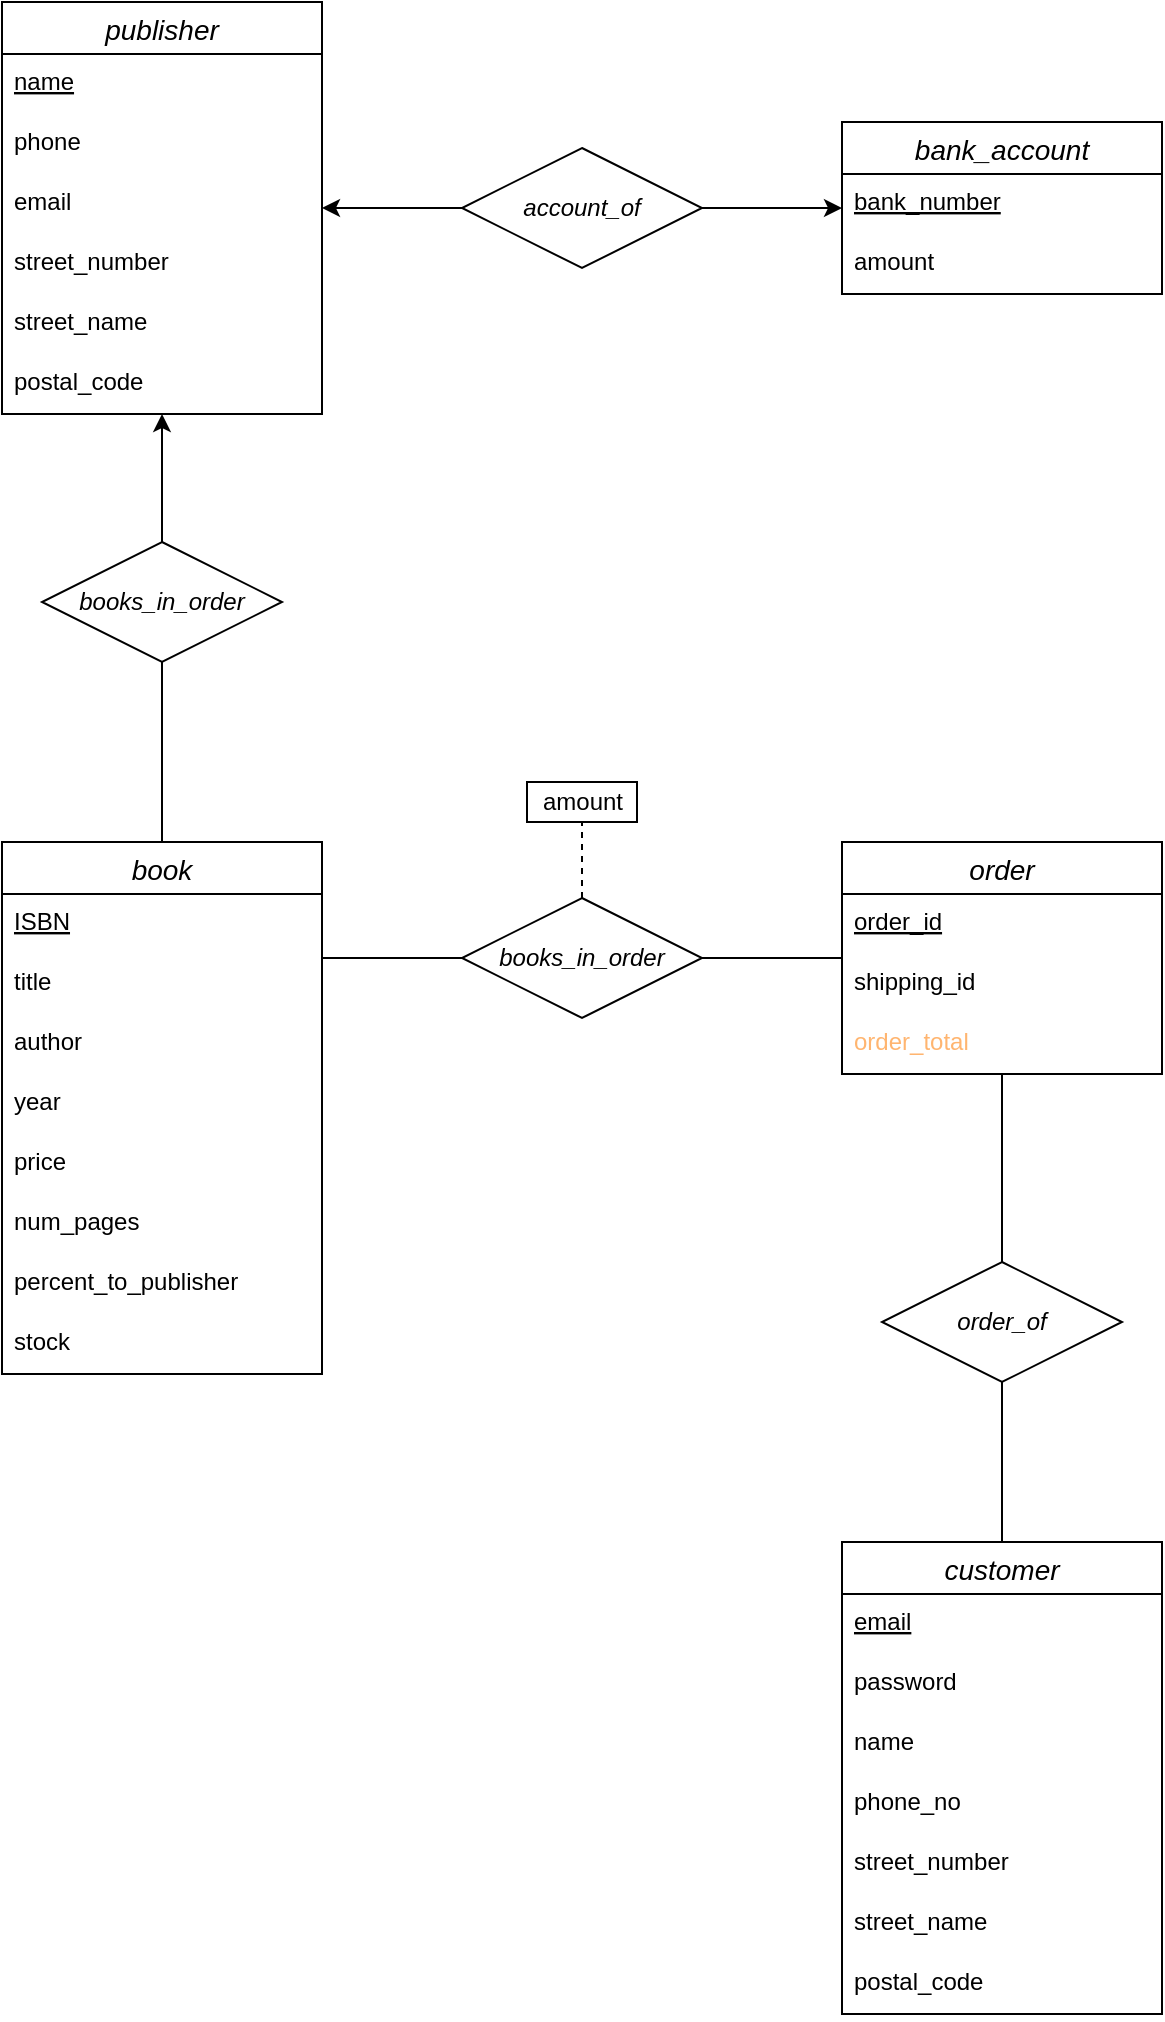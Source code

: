 <mxfile version="15.7.3" type="device"><diagram id="ESgIVMW0PQuFcQKDPHyf" name="Page-1"><mxGraphModel dx="798" dy="1241" grid="1" gridSize="10" guides="1" tooltips="1" connect="1" arrows="1" fold="1" page="1" pageScale="1" pageWidth="850" pageHeight="1100" math="0" shadow="0"><root><mxCell id="0"/><mxCell id="1" parent="0"/><mxCell id="yjUKqJGT763ib6gLAzis-1" value="book" style="swimlane;fontStyle=2;childLayout=stackLayout;horizontal=1;startSize=26;horizontalStack=0;resizeParent=1;resizeParentMax=0;resizeLast=0;collapsible=1;marginBottom=0;align=center;fontSize=14;" parent="1" vertex="1"><mxGeometry x="130" y="420" width="160" height="266" as="geometry"/></mxCell><mxCell id="yjUKqJGT763ib6gLAzis-2" value="ISBN" style="text;strokeColor=none;fillColor=none;spacingLeft=4;spacingRight=4;overflow=hidden;rotatable=0;points=[[0,0.5],[1,0.5]];portConstraint=eastwest;fontSize=12;fontStyle=4" parent="yjUKqJGT763ib6gLAzis-1" vertex="1"><mxGeometry y="26" width="160" height="30" as="geometry"/></mxCell><mxCell id="yjUKqJGT763ib6gLAzis-3" value="title" style="text;strokeColor=none;fillColor=none;spacingLeft=4;spacingRight=4;overflow=hidden;rotatable=0;points=[[0,0.5],[1,0.5]];portConstraint=eastwest;fontSize=12;" parent="yjUKqJGT763ib6gLAzis-1" vertex="1"><mxGeometry y="56" width="160" height="30" as="geometry"/></mxCell><mxCell id="yjUKqJGT763ib6gLAzis-4" value="author" style="text;strokeColor=none;fillColor=none;spacingLeft=4;spacingRight=4;overflow=hidden;rotatable=0;points=[[0,0.5],[1,0.5]];portConstraint=eastwest;fontSize=12;" parent="yjUKqJGT763ib6gLAzis-1" vertex="1"><mxGeometry y="86" width="160" height="30" as="geometry"/></mxCell><mxCell id="yjUKqJGT763ib6gLAzis-34" value="year" style="text;strokeColor=none;fillColor=none;spacingLeft=4;spacingRight=4;overflow=hidden;rotatable=0;points=[[0,0.5],[1,0.5]];portConstraint=eastwest;fontSize=12;" parent="yjUKqJGT763ib6gLAzis-1" vertex="1"><mxGeometry y="116" width="160" height="30" as="geometry"/></mxCell><mxCell id="yjUKqJGT763ib6gLAzis-35" value="price" style="text;strokeColor=none;fillColor=none;spacingLeft=4;spacingRight=4;overflow=hidden;rotatable=0;points=[[0,0.5],[1,0.5]];portConstraint=eastwest;fontSize=12;" parent="yjUKqJGT763ib6gLAzis-1" vertex="1"><mxGeometry y="146" width="160" height="30" as="geometry"/></mxCell><mxCell id="yjUKqJGT763ib6gLAzis-36" value="num_pages" style="text;strokeColor=none;fillColor=none;spacingLeft=4;spacingRight=4;overflow=hidden;rotatable=0;points=[[0,0.5],[1,0.5]];portConstraint=eastwest;fontSize=12;" parent="yjUKqJGT763ib6gLAzis-1" vertex="1"><mxGeometry y="176" width="160" height="30" as="geometry"/></mxCell><mxCell id="yjUKqJGT763ib6gLAzis-37" value="percent_to_publisher" style="text;strokeColor=none;fillColor=none;spacingLeft=4;spacingRight=4;overflow=hidden;rotatable=0;points=[[0,0.5],[1,0.5]];portConstraint=eastwest;fontSize=12;" parent="yjUKqJGT763ib6gLAzis-1" vertex="1"><mxGeometry y="206" width="160" height="30" as="geometry"/></mxCell><mxCell id="yjUKqJGT763ib6gLAzis-39" value="stock" style="text;strokeColor=none;fillColor=none;spacingLeft=4;spacingRight=4;overflow=hidden;rotatable=0;points=[[0,0.5],[1,0.5]];portConstraint=eastwest;fontSize=12;" parent="yjUKqJGT763ib6gLAzis-1" vertex="1"><mxGeometry y="236" width="160" height="30" as="geometry"/></mxCell><mxCell id="yjUKqJGT763ib6gLAzis-5" value="publisher" style="swimlane;fontStyle=2;childLayout=stackLayout;horizontal=1;startSize=26;horizontalStack=0;resizeParent=1;resizeParentMax=0;resizeLast=0;collapsible=1;marginBottom=0;align=center;fontSize=14;" parent="1" vertex="1"><mxGeometry x="130" width="160" height="206" as="geometry"/></mxCell><mxCell id="yjUKqJGT763ib6gLAzis-6" value="name" style="text;strokeColor=none;fillColor=none;spacingLeft=4;spacingRight=4;overflow=hidden;rotatable=0;points=[[0,0.5],[1,0.5]];portConstraint=eastwest;fontSize=12;fontStyle=4" parent="yjUKqJGT763ib6gLAzis-5" vertex="1"><mxGeometry y="26" width="160" height="30" as="geometry"/></mxCell><mxCell id="yjUKqJGT763ib6gLAzis-7" value="phone" style="text;strokeColor=none;fillColor=none;spacingLeft=4;spacingRight=4;overflow=hidden;rotatable=0;points=[[0,0.5],[1,0.5]];portConstraint=eastwest;fontSize=12;" parent="yjUKqJGT763ib6gLAzis-5" vertex="1"><mxGeometry y="56" width="160" height="30" as="geometry"/></mxCell><mxCell id="yjUKqJGT763ib6gLAzis-8" value="email" style="text;strokeColor=none;fillColor=none;spacingLeft=4;spacingRight=4;overflow=hidden;rotatable=0;points=[[0,0.5],[1,0.5]];portConstraint=eastwest;fontSize=12;" parent="yjUKqJGT763ib6gLAzis-5" vertex="1"><mxGeometry y="86" width="160" height="30" as="geometry"/></mxCell><mxCell id="yjUKqJGT763ib6gLAzis-42" value="street_number" style="text;strokeColor=none;fillColor=none;spacingLeft=4;spacingRight=4;overflow=hidden;rotatable=0;points=[[0,0.5],[1,0.5]];portConstraint=eastwest;fontSize=12;" parent="yjUKqJGT763ib6gLAzis-5" vertex="1"><mxGeometry y="116" width="160" height="30" as="geometry"/></mxCell><mxCell id="yjUKqJGT763ib6gLAzis-43" value="street_name" style="text;strokeColor=none;fillColor=none;spacingLeft=4;spacingRight=4;overflow=hidden;rotatable=0;points=[[0,0.5],[1,0.5]];portConstraint=eastwest;fontSize=12;" parent="yjUKqJGT763ib6gLAzis-5" vertex="1"><mxGeometry y="146" width="160" height="30" as="geometry"/></mxCell><mxCell id="yjUKqJGT763ib6gLAzis-44" value="postal_code" style="text;strokeColor=none;fillColor=none;spacingLeft=4;spacingRight=4;overflow=hidden;rotatable=0;points=[[0,0.5],[1,0.5]];portConstraint=eastwest;fontSize=12;" parent="yjUKqJGT763ib6gLAzis-5" vertex="1"><mxGeometry y="176" width="160" height="30" as="geometry"/></mxCell><mxCell id="yjUKqJGT763ib6gLAzis-9" value="bank_account" style="swimlane;fontStyle=2;childLayout=stackLayout;horizontal=1;startSize=26;horizontalStack=0;resizeParent=1;resizeParentMax=0;resizeLast=0;collapsible=1;marginBottom=0;align=center;fontSize=14;" parent="1" vertex="1"><mxGeometry x="550" y="60" width="160" height="86" as="geometry"/></mxCell><mxCell id="yjUKqJGT763ib6gLAzis-10" value="bank_number" style="text;strokeColor=none;fillColor=none;spacingLeft=4;spacingRight=4;overflow=hidden;rotatable=0;points=[[0,0.5],[1,0.5]];portConstraint=eastwest;fontSize=12;fontStyle=4" parent="yjUKqJGT763ib6gLAzis-9" vertex="1"><mxGeometry y="26" width="160" height="30" as="geometry"/></mxCell><mxCell id="yjUKqJGT763ib6gLAzis-11" value="amount" style="text;strokeColor=none;fillColor=none;spacingLeft=4;spacingRight=4;overflow=hidden;rotatable=0;points=[[0,0.5],[1,0.5]];portConstraint=eastwest;fontSize=12;" parent="yjUKqJGT763ib6gLAzis-9" vertex="1"><mxGeometry y="56" width="160" height="30" as="geometry"/></mxCell><mxCell id="yjUKqJGT763ib6gLAzis-13" value="order" style="swimlane;fontStyle=2;childLayout=stackLayout;horizontal=1;startSize=26;horizontalStack=0;resizeParent=1;resizeParentMax=0;resizeLast=0;collapsible=1;marginBottom=0;align=center;fontSize=14;" parent="1" vertex="1"><mxGeometry x="550" y="420" width="160" height="116" as="geometry"/></mxCell><mxCell id="yjUKqJGT763ib6gLAzis-14" value="order_id" style="text;strokeColor=none;fillColor=none;spacingLeft=4;spacingRight=4;overflow=hidden;rotatable=0;points=[[0,0.5],[1,0.5]];portConstraint=eastwest;fontSize=12;fontStyle=4" parent="yjUKqJGT763ib6gLAzis-13" vertex="1"><mxGeometry y="26" width="160" height="30" as="geometry"/></mxCell><mxCell id="yjUKqJGT763ib6gLAzis-15" value="shipping_id" style="text;strokeColor=none;fillColor=none;spacingLeft=4;spacingRight=4;overflow=hidden;rotatable=0;points=[[0,0.5],[1,0.5]];portConstraint=eastwest;fontSize=12;" parent="yjUKqJGT763ib6gLAzis-13" vertex="1"><mxGeometry y="56" width="160" height="30" as="geometry"/></mxCell><mxCell id="yjUKqJGT763ib6gLAzis-16" value="order_total" style="text;strokeColor=none;fillColor=none;spacingLeft=4;spacingRight=4;overflow=hidden;rotatable=0;points=[[0,0.5],[1,0.5]];portConstraint=eastwest;fontSize=12;fontColor=#FFB570;" parent="yjUKqJGT763ib6gLAzis-13" vertex="1"><mxGeometry y="86" width="160" height="30" as="geometry"/></mxCell><mxCell id="yjUKqJGT763ib6gLAzis-17" value="customer" style="swimlane;fontStyle=2;childLayout=stackLayout;horizontal=1;startSize=26;horizontalStack=0;resizeParent=1;resizeParentMax=0;resizeLast=0;collapsible=1;marginBottom=0;align=center;fontSize=14;" parent="1" vertex="1"><mxGeometry x="550" y="770" width="160" height="236" as="geometry"/></mxCell><mxCell id="yjUKqJGT763ib6gLAzis-18" value="email" style="text;strokeColor=none;fillColor=none;spacingLeft=4;spacingRight=4;overflow=hidden;rotatable=0;points=[[0,0.5],[1,0.5]];portConstraint=eastwest;fontSize=12;fontStyle=4" parent="yjUKqJGT763ib6gLAzis-17" vertex="1"><mxGeometry y="26" width="160" height="30" as="geometry"/></mxCell><mxCell id="yjUKqJGT763ib6gLAzis-19" value="password" style="text;strokeColor=none;fillColor=none;spacingLeft=4;spacingRight=4;overflow=hidden;rotatable=0;points=[[0,0.5],[1,0.5]];portConstraint=eastwest;fontSize=12;" parent="yjUKqJGT763ib6gLAzis-17" vertex="1"><mxGeometry y="56" width="160" height="30" as="geometry"/></mxCell><mxCell id="yjUKqJGT763ib6gLAzis-20" value="name" style="text;strokeColor=none;fillColor=none;spacingLeft=4;spacingRight=4;overflow=hidden;rotatable=0;points=[[0,0.5],[1,0.5]];portConstraint=eastwest;fontSize=12;" parent="yjUKqJGT763ib6gLAzis-17" vertex="1"><mxGeometry y="86" width="160" height="30" as="geometry"/></mxCell><mxCell id="yjUKqJGT763ib6gLAzis-45" value="phone_no" style="text;strokeColor=none;fillColor=none;spacingLeft=4;spacingRight=4;overflow=hidden;rotatable=0;points=[[0,0.5],[1,0.5]];portConstraint=eastwest;fontSize=12;" parent="yjUKqJGT763ib6gLAzis-17" vertex="1"><mxGeometry y="116" width="160" height="30" as="geometry"/></mxCell><mxCell id="yjUKqJGT763ib6gLAzis-46" value="street_number " style="text;strokeColor=none;fillColor=none;spacingLeft=4;spacingRight=4;overflow=hidden;rotatable=0;points=[[0,0.5],[1,0.5]];portConstraint=eastwest;fontSize=12;" parent="yjUKqJGT763ib6gLAzis-17" vertex="1"><mxGeometry y="146" width="160" height="30" as="geometry"/></mxCell><mxCell id="yjUKqJGT763ib6gLAzis-47" value="street_name" style="text;strokeColor=none;fillColor=none;spacingLeft=4;spacingRight=4;overflow=hidden;rotatable=0;points=[[0,0.5],[1,0.5]];portConstraint=eastwest;fontSize=12;" parent="yjUKqJGT763ib6gLAzis-17" vertex="1"><mxGeometry y="176" width="160" height="30" as="geometry"/></mxCell><mxCell id="yjUKqJGT763ib6gLAzis-48" value="postal_code" style="text;strokeColor=none;fillColor=none;spacingLeft=4;spacingRight=4;overflow=hidden;rotatable=0;points=[[0,0.5],[1,0.5]];portConstraint=eastwest;fontSize=12;" parent="yjUKqJGT763ib6gLAzis-17" vertex="1"><mxGeometry y="206" width="160" height="30" as="geometry"/></mxCell><mxCell id="yjUKqJGT763ib6gLAzis-21" value="&lt;i&gt;books_in_order&lt;/i&gt;" style="shape=rhombus;perimeter=rhombusPerimeter;whiteSpace=wrap;html=1;align=center;" parent="1" vertex="1"><mxGeometry x="360" y="448" width="120" height="60" as="geometry"/></mxCell><mxCell id="yjUKqJGT763ib6gLAzis-22" value="&lt;i&gt;books_in_order&lt;/i&gt;" style="shape=rhombus;perimeter=rhombusPerimeter;whiteSpace=wrap;html=1;align=center;" parent="1" vertex="1"><mxGeometry x="150" y="270" width="120" height="60" as="geometry"/></mxCell><mxCell id="yjUKqJGT763ib6gLAzis-23" value="&lt;i&gt;account_of&lt;/i&gt;" style="shape=rhombus;perimeter=rhombusPerimeter;whiteSpace=wrap;html=1;align=center;" parent="1" vertex="1"><mxGeometry x="360" y="73" width="120" height="60" as="geometry"/></mxCell><mxCell id="yjUKqJGT763ib6gLAzis-24" value="&lt;i&gt;order_of&lt;/i&gt;" style="shape=rhombus;perimeter=rhombusPerimeter;whiteSpace=wrap;html=1;align=center;" parent="1" vertex="1"><mxGeometry x="570" y="630" width="120" height="60" as="geometry"/></mxCell><mxCell id="yjUKqJGT763ib6gLAzis-25" value="amount" style="whiteSpace=wrap;html=1;align=center;" parent="1" vertex="1"><mxGeometry x="392.5" y="390" width="55" height="20" as="geometry"/></mxCell><mxCell id="yjUKqJGT763ib6gLAzis-26" value="" style="endArrow=none;html=1;rounded=0;exitX=0.5;exitY=0;exitDx=0;exitDy=0;entryX=0.5;entryY=1;entryDx=0;entryDy=0;" parent="1" source="yjUKqJGT763ib6gLAzis-1" target="yjUKqJGT763ib6gLAzis-22" edge="1"><mxGeometry width="50" height="50" relative="1" as="geometry"><mxPoint x="230" y="390" as="sourcePoint"/><mxPoint x="280" y="340" as="targetPoint"/></mxGeometry></mxCell><mxCell id="yjUKqJGT763ib6gLAzis-27" value="" style="endArrow=classic;html=1;rounded=0;exitX=0.5;exitY=0;exitDx=0;exitDy=0;" parent="1" source="yjUKqJGT763ib6gLAzis-22" target="yjUKqJGT763ib6gLAzis-5" edge="1"><mxGeometry width="50" height="50" relative="1" as="geometry"><mxPoint x="220" y="226" as="sourcePoint"/><mxPoint x="270" y="176" as="targetPoint"/></mxGeometry></mxCell><mxCell id="yjUKqJGT763ib6gLAzis-28" value="" style="endArrow=classic;html=1;rounded=0;exitX=0;exitY=0.5;exitDx=0;exitDy=0;" parent="1" source="yjUKqJGT763ib6gLAzis-23" target="yjUKqJGT763ib6gLAzis-5" edge="1"><mxGeometry width="50" height="50" relative="1" as="geometry"><mxPoint x="320" y="230" as="sourcePoint"/><mxPoint x="290" y="118" as="targetPoint"/></mxGeometry></mxCell><mxCell id="yjUKqJGT763ib6gLAzis-29" value="" style="endArrow=classic;html=1;rounded=0;exitX=1;exitY=0.5;exitDx=0;exitDy=0;" parent="1" source="yjUKqJGT763ib6gLAzis-23" target="yjUKqJGT763ib6gLAzis-9" edge="1"><mxGeometry width="50" height="50" relative="1" as="geometry"><mxPoint x="370" y="320" as="sourcePoint"/><mxPoint x="420" y="270" as="targetPoint"/></mxGeometry></mxCell><mxCell id="yjUKqJGT763ib6gLAzis-30" value="" style="endArrow=none;html=1;rounded=0;exitX=0;exitY=0.5;exitDx=0;exitDy=0;entryX=1;entryY=0.067;entryDx=0;entryDy=0;entryPerimeter=0;" parent="1" source="yjUKqJGT763ib6gLAzis-21" target="yjUKqJGT763ib6gLAzis-3" edge="1"><mxGeometry width="50" height="50" relative="1" as="geometry"><mxPoint x="420" y="530" as="sourcePoint"/><mxPoint x="320" y="490" as="targetPoint"/></mxGeometry></mxCell><mxCell id="yjUKqJGT763ib6gLAzis-31" value="" style="endArrow=none;html=1;rounded=0;exitX=1;exitY=0.5;exitDx=0;exitDy=0;" parent="1" source="yjUKqJGT763ib6gLAzis-21" target="yjUKqJGT763ib6gLAzis-13" edge="1"><mxGeometry width="50" height="50" relative="1" as="geometry"><mxPoint x="490" y="550" as="sourcePoint"/><mxPoint x="540" y="500" as="targetPoint"/></mxGeometry></mxCell><mxCell id="yjUKqJGT763ib6gLAzis-32" value="" style="endArrow=none;html=1;rounded=0;exitX=0.5;exitY=0;exitDx=0;exitDy=0;" parent="1" source="yjUKqJGT763ib6gLAzis-24" target="yjUKqJGT763ib6gLAzis-16" edge="1"><mxGeometry width="50" height="50" relative="1" as="geometry"><mxPoint x="600" y="610" as="sourcePoint"/><mxPoint x="650" y="570" as="targetPoint"/></mxGeometry></mxCell><mxCell id="yjUKqJGT763ib6gLAzis-33" value="" style="endArrow=none;html=1;rounded=0;entryX=0.5;entryY=1;entryDx=0;entryDy=0;" parent="1" source="yjUKqJGT763ib6gLAzis-17" target="yjUKqJGT763ib6gLAzis-24" edge="1"><mxGeometry width="50" height="50" relative="1" as="geometry"><mxPoint x="600" y="740" as="sourcePoint"/><mxPoint x="650" y="690" as="targetPoint"/></mxGeometry></mxCell><mxCell id="yjUKqJGT763ib6gLAzis-38" value="" style="endArrow=none;dashed=1;html=1;rounded=0;entryX=0.5;entryY=1;entryDx=0;entryDy=0;exitX=0.5;exitY=0;exitDx=0;exitDy=0;" parent="1" source="yjUKqJGT763ib6gLAzis-21" target="yjUKqJGT763ib6gLAzis-25" edge="1"><mxGeometry width="50" height="50" relative="1" as="geometry"><mxPoint x="420" y="530" as="sourcePoint"/><mxPoint x="470" y="480" as="targetPoint"/></mxGeometry></mxCell></root></mxGraphModel></diagram></mxfile>